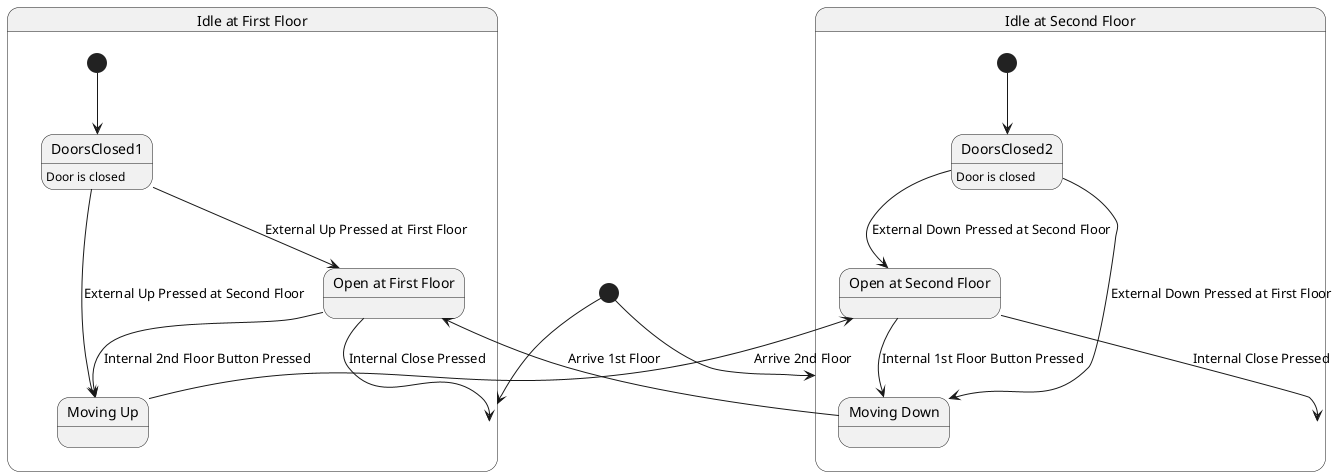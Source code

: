 @startuml

[*] --> IdleAtFirstFloor
[*] --> IdleAtSecondFloor

state "Idle at First Floor" as IdleAtFirstFloor {
    [*] --> DoorsClosed1
    DoorsClosed1 : Door is closed
    DoorsClosed1 --> OpenAtFirstFloor : External Up Pressed at First Floor
    DoorsClosed1 --> MovingUp : External Up Pressed at Second Floor
}

state "Idle at Second Floor" as IdleAtSecondFloor {
    [*] --> DoorsClosed2
    DoorsClosed2 : Door is closed
    DoorsClosed2 --> OpenAtSecondFloor : External Down Pressed at Second Floor
    DoorsClosed2 --> MovingDown : External Down Pressed at First Floor
}

state "Open at First Floor" as OpenAtFirstFloor {
    OpenAtFirstFloor --> IdleAtFirstFloor : Internal Close Pressed
    OpenAtFirstFloor --> MovingUp : Internal 2nd Floor Button Pressed
}

state "Open at Second Floor" as OpenAtSecondFloor {
    OpenAtSecondFloor --> IdleAtSecondFloor : Internal Close Pressed
    OpenAtSecondFloor --> MovingDown : Internal 1st Floor Button Pressed
}

state "Moving Up" as MovingUp {
    MovingUp --> OpenAtSecondFloor : Arrive 2nd Floor
}

state "Moving Down" as MovingDown {
    MovingDown --> OpenAtFirstFloor : Arrive 1st Floor
}

@enduml
